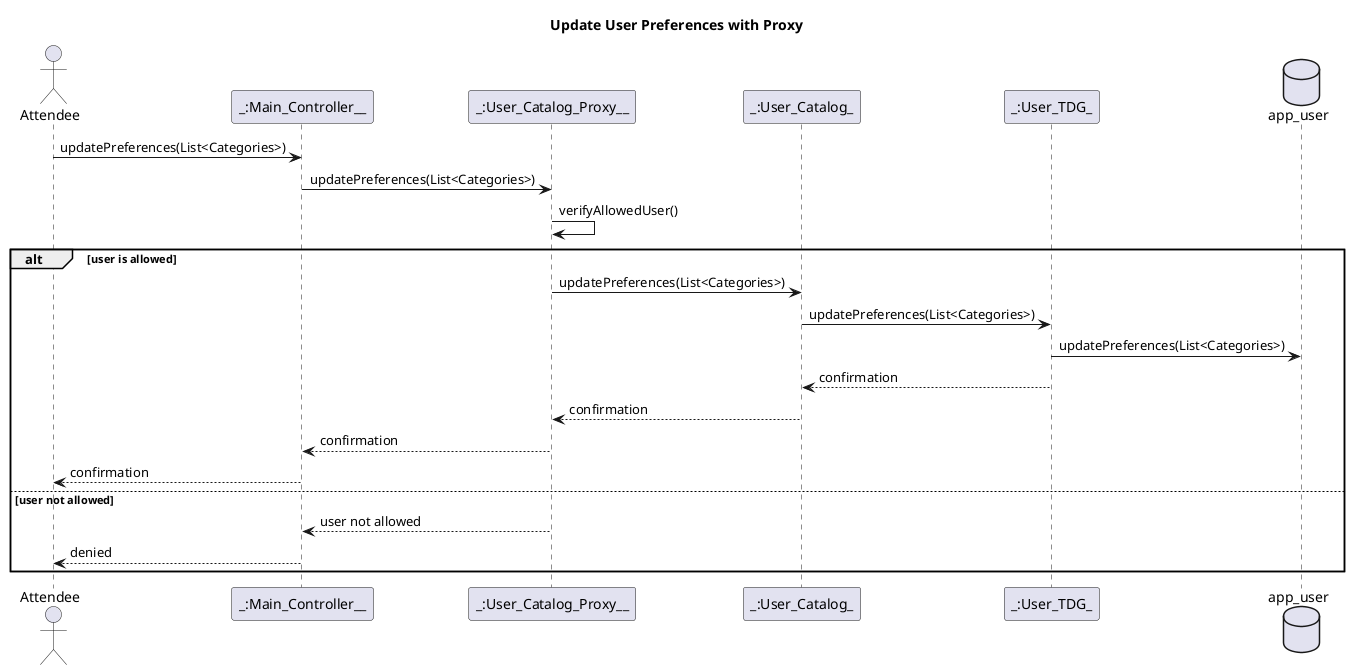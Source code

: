 @startuml 

title: Update User Preferences with Proxy

 
actor "Attendee" as attendee

participant "_:Main_Controller__" as mainctrl 
participant "_:User_Catalog_Proxy__" as proxy
participant "_:User_Catalog_" as usercat
participant "_:User_TDG_" as tdg
database "app_user" as db



attendee -> mainctrl : updatePreferences(List<Categories>)
mainctrl -> proxy : updatePreferences(List<Categories>)
proxy -> proxy : verifyAllowedUser()
alt user is allowed
proxy -> usercat : updatePreferences(List<Categories>)
usercat -> tdg : updatePreferences(List<Categories>)
tdg -> db : updatePreferences(List<Categories>)
tdg --> usercat : confirmation
usercat --> proxy : confirmation
proxy --> mainctrl : confirmation
mainctrl --> attendee : confirmation
else user not allowed
proxy --> mainctrl : user not allowed
mainctrl --> attendee : denied
end


@enduml 